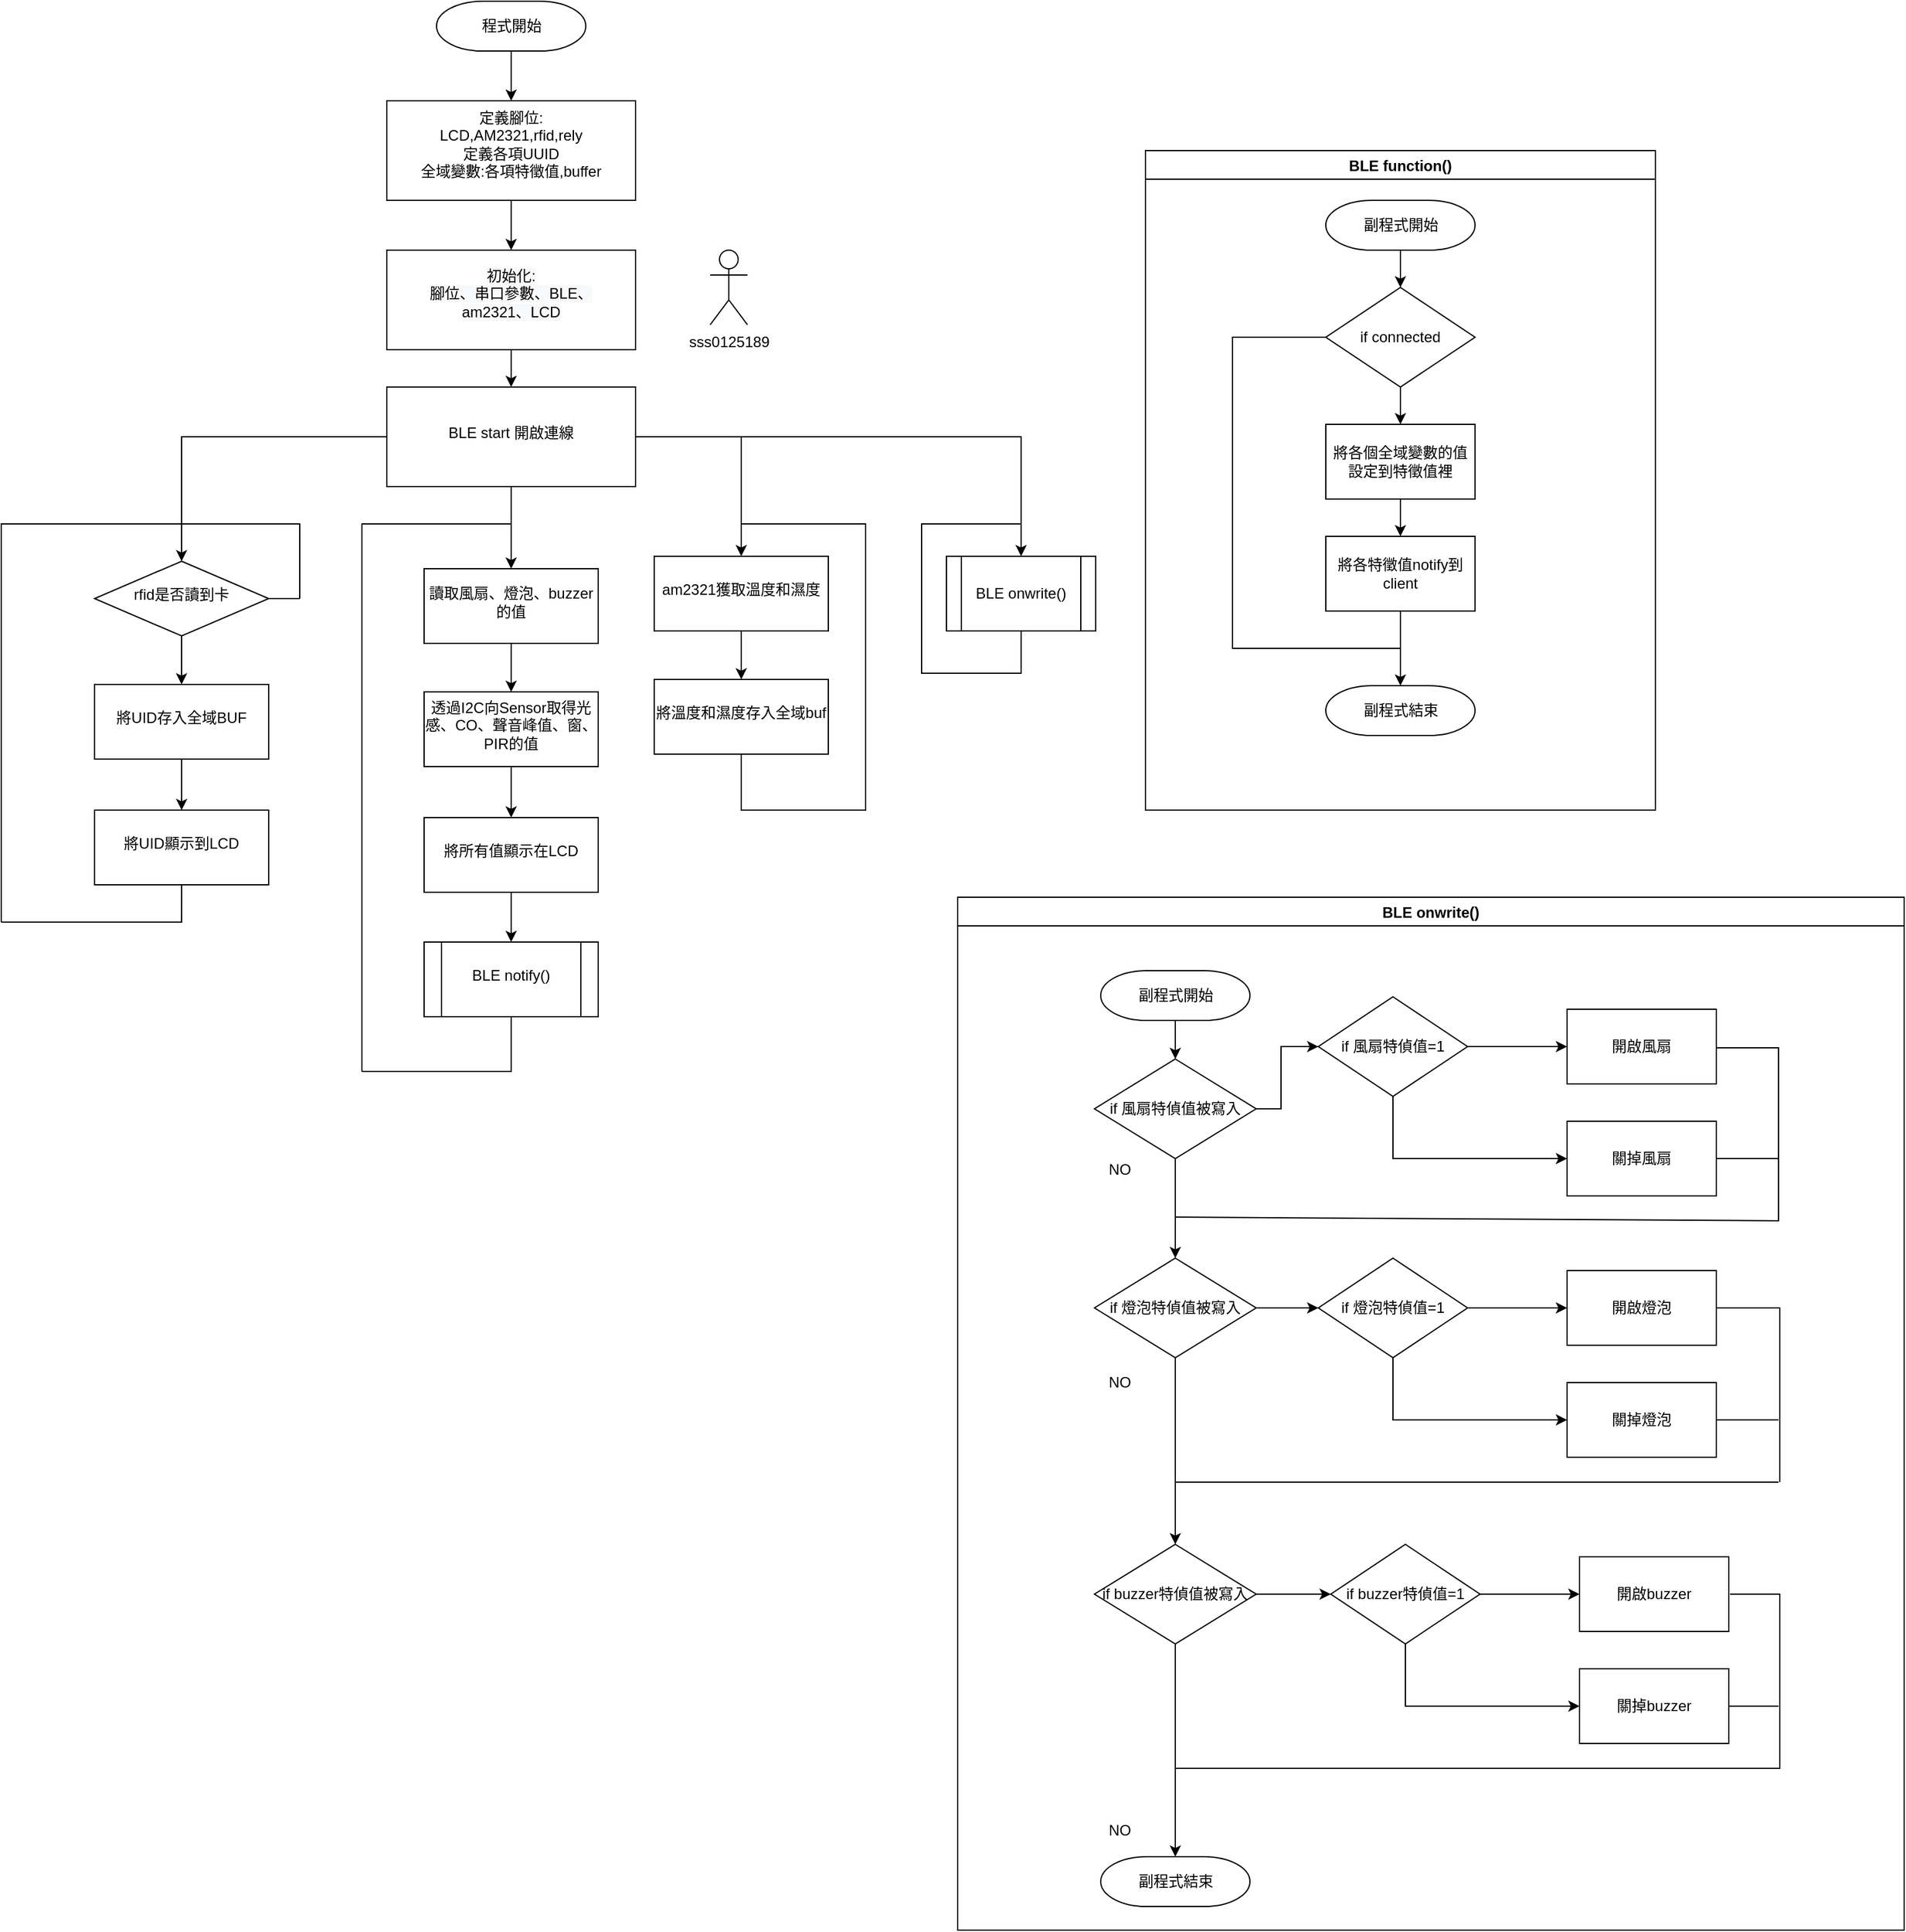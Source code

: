 <mxfile version="17.4.0" type="github">
  <diagram id="6a731a19-8d31-9384-78a2-239565b7b9f0" name="Page-1">
    <mxGraphModel dx="1123" dy="505" grid="1" gridSize="10" guides="1" tooltips="1" connect="1" arrows="1" fold="1" page="1" pageScale="1" pageWidth="1169" pageHeight="827" background="none" math="0" shadow="0">
      <root>
        <mxCell id="0" />
        <mxCell id="1" parent="0" />
        <mxCell id="1aZu8xEIpY2yHkB9_vt9-59" style="edgeStyle=orthogonalEdgeStyle;rounded=0;orthogonalLoop=1;jettySize=auto;html=1;entryX=0.5;entryY=0;entryDx=0;entryDy=0;fontSize=12;" edge="1" parent="1" source="1aZu8xEIpY2yHkB9_vt9-55" target="1aZu8xEIpY2yHkB9_vt9-56">
          <mxGeometry relative="1" as="geometry" />
        </mxCell>
        <mxCell id="1aZu8xEIpY2yHkB9_vt9-55" value="程式開始" style="shape=mxgraph.flowchart.terminator;strokeWidth=1;gradientDirection=north;fontStyle=0;html=1;fillColor=default;strokeColor=default;fontSize=12;" vertex="1" parent="1">
          <mxGeometry x="410" y="40" width="120" height="40" as="geometry" />
        </mxCell>
        <mxCell id="1aZu8xEIpY2yHkB9_vt9-113" value="" style="edgeStyle=orthogonalEdgeStyle;rounded=0;orthogonalLoop=1;jettySize=auto;html=1;fontSize=12;" edge="1" parent="1" source="1aZu8xEIpY2yHkB9_vt9-56" target="1aZu8xEIpY2yHkB9_vt9-112">
          <mxGeometry relative="1" as="geometry" />
        </mxCell>
        <mxCell id="1aZu8xEIpY2yHkB9_vt9-56" value="定義腳位:&lt;br style=&quot;font-size: 12px;&quot;&gt;LCD,AM2321,rfid,rely&lt;br style=&quot;font-size: 12px;&quot;&gt;定義各項UUID&lt;br style=&quot;font-size: 12px;&quot;&gt;全域變數:各項特徵值,buffer" style="rounded=0;whiteSpace=wrap;html=1;align=center;spacingTop=-11;fontSize=12;" vertex="1" parent="1">
          <mxGeometry x="370" y="120" width="200" height="80" as="geometry" />
        </mxCell>
        <mxCell id="1aZu8xEIpY2yHkB9_vt9-68" value="" style="edgeStyle=orthogonalEdgeStyle;rounded=0;orthogonalLoop=1;jettySize=auto;html=1;fontSize=12;" edge="1" parent="1" source="1aZu8xEIpY2yHkB9_vt9-58" target="1aZu8xEIpY2yHkB9_vt9-67">
          <mxGeometry relative="1" as="geometry">
            <Array as="points">
              <mxPoint x="205" y="390" />
            </Array>
          </mxGeometry>
        </mxCell>
        <mxCell id="1aZu8xEIpY2yHkB9_vt9-74" value="" style="edgeStyle=orthogonalEdgeStyle;rounded=0;orthogonalLoop=1;jettySize=auto;html=1;entryX=0.5;entryY=0;entryDx=0;entryDy=0;fontSize=12;" edge="1" parent="1" source="1aZu8xEIpY2yHkB9_vt9-58" target="1aZu8xEIpY2yHkB9_vt9-73">
          <mxGeometry relative="1" as="geometry" />
        </mxCell>
        <mxCell id="1aZu8xEIpY2yHkB9_vt9-93" value="" style="edgeStyle=orthogonalEdgeStyle;rounded=0;orthogonalLoop=1;jettySize=auto;html=1;fontSize=12;" edge="1" parent="1" source="1aZu8xEIpY2yHkB9_vt9-58" target="1aZu8xEIpY2yHkB9_vt9-92">
          <mxGeometry relative="1" as="geometry" />
        </mxCell>
        <mxCell id="1aZu8xEIpY2yHkB9_vt9-156" style="edgeStyle=orthogonalEdgeStyle;rounded=0;orthogonalLoop=1;jettySize=auto;html=1;exitX=1;exitY=0.5;exitDx=0;exitDy=0;fontSize=12;" edge="1" parent="1" source="1aZu8xEIpY2yHkB9_vt9-58" target="1aZu8xEIpY2yHkB9_vt9-157">
          <mxGeometry relative="1" as="geometry">
            <mxPoint x="870" y="680" as="targetPoint" />
          </mxGeometry>
        </mxCell>
        <mxCell id="1aZu8xEIpY2yHkB9_vt9-58" value="BLE start 開啟連線" style="rounded=0;whiteSpace=wrap;html=1;spacingTop=-7;fontSize=12;" vertex="1" parent="1">
          <mxGeometry x="370" y="350" width="200" height="80" as="geometry" />
        </mxCell>
        <mxCell id="1aZu8xEIpY2yHkB9_vt9-71" value="" style="edgeStyle=orthogonalEdgeStyle;rounded=0;orthogonalLoop=1;jettySize=auto;html=1;fontSize=12;" edge="1" parent="1" source="1aZu8xEIpY2yHkB9_vt9-67" target="1aZu8xEIpY2yHkB9_vt9-70">
          <mxGeometry relative="1" as="geometry" />
        </mxCell>
        <mxCell id="1aZu8xEIpY2yHkB9_vt9-67" value="rfid是否讀到卡" style="rhombus;whiteSpace=wrap;html=1;rounded=0;spacingTop=-7;fontSize=12;" vertex="1" parent="1">
          <mxGeometry x="135.04" y="490" width="140" height="60" as="geometry" />
        </mxCell>
        <mxCell id="1aZu8xEIpY2yHkB9_vt9-95" value="" style="edgeStyle=orthogonalEdgeStyle;rounded=0;orthogonalLoop=1;jettySize=auto;html=1;fontSize=12;" edge="1" parent="1" source="1aZu8xEIpY2yHkB9_vt9-70" target="1aZu8xEIpY2yHkB9_vt9-94">
          <mxGeometry relative="1" as="geometry" />
        </mxCell>
        <mxCell id="1aZu8xEIpY2yHkB9_vt9-70" value="將UID存入全域BUF" style="whiteSpace=wrap;html=1;rounded=0;spacingTop=-7;fontSize=12;" vertex="1" parent="1">
          <mxGeometry x="135.04" y="589" width="140" height="60" as="geometry" />
        </mxCell>
        <mxCell id="1aZu8xEIpY2yHkB9_vt9-82" value="" style="edgeStyle=orthogonalEdgeStyle;rounded=0;orthogonalLoop=1;jettySize=auto;html=1;fontSize=12;" edge="1" parent="1" source="1aZu8xEIpY2yHkB9_vt9-73" target="1aZu8xEIpY2yHkB9_vt9-81">
          <mxGeometry relative="1" as="geometry" />
        </mxCell>
        <mxCell id="1aZu8xEIpY2yHkB9_vt9-73" value="am2321獲取溫度和濕度" style="whiteSpace=wrap;html=1;rounded=0;spacingTop=-7;fontSize=12;" vertex="1" parent="1">
          <mxGeometry x="585" y="486" width="140" height="60" as="geometry" />
        </mxCell>
        <mxCell id="1aZu8xEIpY2yHkB9_vt9-81" value="將溫度和濕度存入全域buf" style="whiteSpace=wrap;html=1;rounded=0;spacingTop=-7;fontSize=12;" vertex="1" parent="1">
          <mxGeometry x="585" y="585" width="140" height="60" as="geometry" />
        </mxCell>
        <mxCell id="1aZu8xEIpY2yHkB9_vt9-100" value="" style="edgeStyle=orthogonalEdgeStyle;rounded=0;orthogonalLoop=1;jettySize=auto;html=1;fontSize=12;" edge="1" parent="1" source="1aZu8xEIpY2yHkB9_vt9-92" target="1aZu8xEIpY2yHkB9_vt9-99">
          <mxGeometry relative="1" as="geometry" />
        </mxCell>
        <mxCell id="1aZu8xEIpY2yHkB9_vt9-92" value="讀取風扇、燈泡、buzzer的值" style="whiteSpace=wrap;html=1;rounded=0;spacingTop=-7;fontSize=12;" vertex="1" parent="1">
          <mxGeometry x="400" y="496" width="140" height="60" as="geometry" />
        </mxCell>
        <mxCell id="1aZu8xEIpY2yHkB9_vt9-94" value="將UID顯示到LCD" style="whiteSpace=wrap;html=1;rounded=0;spacingTop=-7;fontSize=12;" vertex="1" parent="1">
          <mxGeometry x="135.04" y="690" width="140" height="60" as="geometry" />
        </mxCell>
        <mxCell id="1aZu8xEIpY2yHkB9_vt9-102" value="" style="edgeStyle=orthogonalEdgeStyle;rounded=0;orthogonalLoop=1;jettySize=auto;html=1;fontSize=12;" edge="1" parent="1" source="1aZu8xEIpY2yHkB9_vt9-99" target="1aZu8xEIpY2yHkB9_vt9-101">
          <mxGeometry relative="1" as="geometry" />
        </mxCell>
        <mxCell id="1aZu8xEIpY2yHkB9_vt9-99" value="透過I2C向Sensor取得&lt;span style=&quot;font-size: 12px&quot;&gt;光感、CO、聲音峰值、窗、PIR的值&lt;/span&gt;" style="whiteSpace=wrap;html=1;rounded=0;spacingTop=-7;fontSize=12;" vertex="1" parent="1">
          <mxGeometry x="400" y="595" width="140" height="60" as="geometry" />
        </mxCell>
        <mxCell id="1aZu8xEIpY2yHkB9_vt9-104" value="" style="edgeStyle=orthogonalEdgeStyle;rounded=0;orthogonalLoop=1;jettySize=auto;html=1;fontSize=12;" edge="1" parent="1" source="1aZu8xEIpY2yHkB9_vt9-101" target="1aZu8xEIpY2yHkB9_vt9-103">
          <mxGeometry relative="1" as="geometry" />
        </mxCell>
        <mxCell id="1aZu8xEIpY2yHkB9_vt9-101" value="將所有值顯示在LCD" style="whiteSpace=wrap;html=1;rounded=0;spacingTop=-7;fontSize=12;" vertex="1" parent="1">
          <mxGeometry x="400" y="696" width="140" height="60" as="geometry" />
        </mxCell>
        <mxCell id="1aZu8xEIpY2yHkB9_vt9-103" value="BLE notify()" style="shape=process;whiteSpace=wrap;html=1;backgroundOutline=1;rounded=0;spacingTop=-7;" vertex="1" parent="1">
          <mxGeometry x="400" y="796" width="140" height="60" as="geometry" />
        </mxCell>
        <mxCell id="1aZu8xEIpY2yHkB9_vt9-110" value="BLE function()" style="swimlane;fontSize=12;strokeColor=default;strokeWidth=1;fillColor=default;" vertex="1" parent="1">
          <mxGeometry x="980" y="160" width="410" height="530" as="geometry">
            <mxRectangle x="980" y="120" width="110" height="23" as="alternateBounds" />
          </mxGeometry>
        </mxCell>
        <mxCell id="1aZu8xEIpY2yHkB9_vt9-111" value="副程式開始" style="shape=mxgraph.flowchart.terminator;strokeWidth=1;gradientDirection=north;fontStyle=0;html=1;fillColor=default;strokeColor=default;fontSize=12;" vertex="1" parent="1aZu8xEIpY2yHkB9_vt9-110">
          <mxGeometry x="145" y="40" width="120" height="40" as="geometry" />
        </mxCell>
        <mxCell id="1aZu8xEIpY2yHkB9_vt9-192" value="將各個全域變數的值設定到特徵值裡" style="whiteSpace=wrap;html=1;strokeWidth=1;gradientDirection=north;fontStyle=0;" vertex="1" parent="1aZu8xEIpY2yHkB9_vt9-110">
          <mxGeometry x="145" y="220" width="120" height="60" as="geometry" />
        </mxCell>
        <mxCell id="1aZu8xEIpY2yHkB9_vt9-197" value="" style="edgeStyle=none;rounded=0;orthogonalLoop=1;jettySize=auto;html=1;fontSize=12;" edge="1" parent="1aZu8xEIpY2yHkB9_vt9-110" source="1aZu8xEIpY2yHkB9_vt9-193" target="1aZu8xEIpY2yHkB9_vt9-196">
          <mxGeometry relative="1" as="geometry" />
        </mxCell>
        <mxCell id="1aZu8xEIpY2yHkB9_vt9-193" value="將各特徵值notify到client" style="whiteSpace=wrap;html=1;strokeWidth=1;gradientDirection=north;fontStyle=0;" vertex="1" parent="1aZu8xEIpY2yHkB9_vt9-110">
          <mxGeometry x="145" y="310" width="120" height="60" as="geometry" />
        </mxCell>
        <mxCell id="1aZu8xEIpY2yHkB9_vt9-194" value="" style="edgeStyle=none;rounded=0;orthogonalLoop=1;jettySize=auto;html=1;fontSize=12;" edge="1" parent="1aZu8xEIpY2yHkB9_vt9-110" source="1aZu8xEIpY2yHkB9_vt9-192" target="1aZu8xEIpY2yHkB9_vt9-193">
          <mxGeometry relative="1" as="geometry" />
        </mxCell>
        <mxCell id="1aZu8xEIpY2yHkB9_vt9-190" value="if connected" style="rhombus;whiteSpace=wrap;html=1;strokeWidth=1;gradientDirection=north;fontStyle=0;" vertex="1" parent="1aZu8xEIpY2yHkB9_vt9-110">
          <mxGeometry x="145" y="110" width="120" height="80" as="geometry" />
        </mxCell>
        <mxCell id="1aZu8xEIpY2yHkB9_vt9-191" value="" style="edgeStyle=none;rounded=0;orthogonalLoop=1;jettySize=auto;html=1;fontSize=12;" edge="1" parent="1aZu8xEIpY2yHkB9_vt9-110" source="1aZu8xEIpY2yHkB9_vt9-111" target="1aZu8xEIpY2yHkB9_vt9-190">
          <mxGeometry relative="1" as="geometry" />
        </mxCell>
        <mxCell id="1aZu8xEIpY2yHkB9_vt9-195" value="" style="edgeStyle=none;rounded=0;orthogonalLoop=1;jettySize=auto;html=1;fontSize=12;entryX=0.5;entryY=0;entryDx=0;entryDy=0;" edge="1" parent="1aZu8xEIpY2yHkB9_vt9-110" source="1aZu8xEIpY2yHkB9_vt9-190" target="1aZu8xEIpY2yHkB9_vt9-192">
          <mxGeometry relative="1" as="geometry" />
        </mxCell>
        <mxCell id="1aZu8xEIpY2yHkB9_vt9-196" value="副程式結束" style="shape=mxgraph.flowchart.terminator;strokeWidth=1;gradientDirection=north;fontStyle=0;html=1;fillColor=default;strokeColor=default;fontSize=12;" vertex="1" parent="1aZu8xEIpY2yHkB9_vt9-110">
          <mxGeometry x="145" y="430" width="120" height="40" as="geometry" />
        </mxCell>
        <mxCell id="1aZu8xEIpY2yHkB9_vt9-199" value="" style="endArrow=none;html=1;rounded=0;fontSize=12;" edge="1" parent="1aZu8xEIpY2yHkB9_vt9-110">
          <mxGeometry width="50" height="50" relative="1" as="geometry">
            <mxPoint x="205" y="400" as="sourcePoint" />
            <mxPoint x="145" y="150" as="targetPoint" />
            <Array as="points">
              <mxPoint x="70" y="400" />
              <mxPoint x="70" y="150" />
            </Array>
          </mxGeometry>
        </mxCell>
        <mxCell id="1aZu8xEIpY2yHkB9_vt9-114" value="" style="edgeStyle=orthogonalEdgeStyle;rounded=0;orthogonalLoop=1;jettySize=auto;html=1;fontSize=12;" edge="1" parent="1" source="1aZu8xEIpY2yHkB9_vt9-112" target="1aZu8xEIpY2yHkB9_vt9-58">
          <mxGeometry relative="1" as="geometry" />
        </mxCell>
        <mxCell id="1aZu8xEIpY2yHkB9_vt9-112" value="&#xa;&#xa;&lt;span style=&quot;color: rgb(0, 0, 0); font-family: helvetica; font-size: 12px; font-style: normal; font-weight: 400; letter-spacing: normal; text-align: center; text-indent: 0px; text-transform: none; word-spacing: 0px; background-color: rgb(248, 249, 250); display: inline; float: none;&quot;&gt;初始化:&lt;/span&gt;&lt;br style=&quot;color: rgb(0, 0, 0); font-family: helvetica; font-size: 12px; font-style: normal; font-weight: 400; letter-spacing: normal; text-align: center; text-indent: 0px; text-transform: none; word-spacing: 0px; background-color: rgb(248, 249, 250);&quot;&gt;&lt;span style=&quot;color: rgb(0, 0, 0); font-family: helvetica; font-size: 12px; font-style: normal; font-weight: 400; letter-spacing: normal; text-align: center; text-indent: 0px; text-transform: none; word-spacing: 0px; background-color: rgb(248, 249, 250); display: inline; float: none;&quot;&gt;腳位、串口參數、BLE、&lt;/span&gt;&lt;br style=&quot;color: rgb(0, 0, 0); font-family: helvetica; font-size: 12px; font-style: normal; font-weight: 400; letter-spacing: normal; text-align: center; text-indent: 0px; text-transform: none; word-spacing: 0px; background-color: rgb(248, 249, 250);&quot;&gt;&lt;span style=&quot;color: rgb(0, 0, 0); font-family: helvetica; font-size: 12px; font-style: normal; font-weight: 400; letter-spacing: normal; text-align: center; text-indent: 0px; text-transform: none; word-spacing: 0px; background-color: rgb(248, 249, 250); display: inline; float: none;&quot;&gt;am2321、LCD&lt;/span&gt;&#xa;&#xa;" style="rounded=0;whiteSpace=wrap;html=1;align=center;spacingTop=-11;fontSize=12;" vertex="1" parent="1">
          <mxGeometry x="370" y="240" width="200" height="80" as="geometry" />
        </mxCell>
        <mxCell id="1aZu8xEIpY2yHkB9_vt9-157" value="BLE onwrite()" style="shape=process;whiteSpace=wrap;html=1;backgroundOutline=1;fontSize=12;" vertex="1" parent="1">
          <mxGeometry x="820" y="486" width="120" height="60" as="geometry" />
        </mxCell>
        <mxCell id="1aZu8xEIpY2yHkB9_vt9-159" value="" style="endArrow=none;html=1;rounded=0;fontSize=12;entryX=0.5;entryY=1;entryDx=0;entryDy=0;" edge="1" parent="1" target="1aZu8xEIpY2yHkB9_vt9-94">
          <mxGeometry width="50" height="50" relative="1" as="geometry">
            <mxPoint x="60" y="780" as="sourcePoint" />
            <mxPoint x="200" y="770" as="targetPoint" />
            <Array as="points">
              <mxPoint x="205" y="780" />
            </Array>
          </mxGeometry>
        </mxCell>
        <mxCell id="1aZu8xEIpY2yHkB9_vt9-160" value="" style="endArrow=none;html=1;rounded=0;fontSize=12;" edge="1" parent="1">
          <mxGeometry width="50" height="50" relative="1" as="geometry">
            <mxPoint x="60" y="780" as="sourcePoint" />
            <mxPoint x="205" y="460" as="targetPoint" />
            <Array as="points">
              <mxPoint x="60" y="460" />
            </Array>
          </mxGeometry>
        </mxCell>
        <mxCell id="1aZu8xEIpY2yHkB9_vt9-165" value="" style="endArrow=none;html=1;rounded=0;fontSize=12;" edge="1" parent="1">
          <mxGeometry width="50" height="50" relative="1" as="geometry">
            <mxPoint x="205" y="460" as="sourcePoint" />
            <mxPoint x="300" y="520" as="targetPoint" />
            <Array as="points">
              <mxPoint x="300" y="460" />
            </Array>
          </mxGeometry>
        </mxCell>
        <mxCell id="1aZu8xEIpY2yHkB9_vt9-166" value="" style="endArrow=none;html=1;rounded=0;fontSize=12;exitX=1;exitY=0.5;exitDx=0;exitDy=0;" edge="1" parent="1" source="1aZu8xEIpY2yHkB9_vt9-67">
          <mxGeometry width="50" height="50" relative="1" as="geometry">
            <mxPoint x="150" y="510" as="sourcePoint" />
            <mxPoint x="300" y="520" as="targetPoint" />
          </mxGeometry>
        </mxCell>
        <mxCell id="1aZu8xEIpY2yHkB9_vt9-171" value="sss0125189" style="shape=umlActor;verticalLabelPosition=bottom;verticalAlign=top;html=1;outlineConnect=0;fontSize=12;" vertex="1" parent="1">
          <mxGeometry x="630" y="240" width="30" height="60" as="geometry" />
        </mxCell>
        <mxCell id="1aZu8xEIpY2yHkB9_vt9-174" value="" style="endArrow=none;html=1;rounded=0;fontSize=12;entryX=0.5;entryY=1;entryDx=0;entryDy=0;" edge="1" parent="1" target="1aZu8xEIpY2yHkB9_vt9-103">
          <mxGeometry width="50" height="50" relative="1" as="geometry">
            <mxPoint x="350" y="900" as="sourcePoint" />
            <mxPoint x="480" y="856" as="targetPoint" />
            <Array as="points">
              <mxPoint x="470" y="900" />
            </Array>
          </mxGeometry>
        </mxCell>
        <mxCell id="1aZu8xEIpY2yHkB9_vt9-175" value="" style="endArrow=none;html=1;rounded=0;fontSize=12;" edge="1" parent="1">
          <mxGeometry width="50" height="50" relative="1" as="geometry">
            <mxPoint x="350" y="900" as="sourcePoint" />
            <mxPoint x="470" y="460" as="targetPoint" />
            <Array as="points">
              <mxPoint x="350" y="460" />
            </Array>
          </mxGeometry>
        </mxCell>
        <mxCell id="1aZu8xEIpY2yHkB9_vt9-176" value="" style="endArrow=none;html=1;rounded=0;fontSize=12;entryX=0.5;entryY=1;entryDx=0;entryDy=0;" edge="1" parent="1" target="1aZu8xEIpY2yHkB9_vt9-81">
          <mxGeometry width="50" height="50" relative="1" as="geometry">
            <mxPoint x="655" y="460" as="sourcePoint" />
            <mxPoint x="755" y="690" as="targetPoint" />
            <Array as="points">
              <mxPoint x="705" y="460" />
              <mxPoint x="755" y="460" />
              <mxPoint x="755" y="690" />
              <mxPoint x="655" y="690" />
            </Array>
          </mxGeometry>
        </mxCell>
        <mxCell id="1aZu8xEIpY2yHkB9_vt9-178" value="" style="endArrow=none;html=1;rounded=0;fontSize=12;exitX=0.5;exitY=1;exitDx=0;exitDy=0;" edge="1" parent="1" source="1aZu8xEIpY2yHkB9_vt9-157">
          <mxGeometry width="50" height="50" relative="1" as="geometry">
            <mxPoint x="800" y="560" as="sourcePoint" />
            <mxPoint x="880" y="460" as="targetPoint" />
            <Array as="points">
              <mxPoint x="880" y="580" />
              <mxPoint x="800" y="580" />
              <mxPoint x="800" y="460" />
            </Array>
          </mxGeometry>
        </mxCell>
        <mxCell id="1aZu8xEIpY2yHkB9_vt9-187" value="BLE onwrite()" style="swimlane;fontSize=12;" vertex="1" parent="1">
          <mxGeometry x="829" y="760" width="761" height="830" as="geometry" />
        </mxCell>
        <mxCell id="1aZu8xEIpY2yHkB9_vt9-201" value="副程式開始" style="shape=mxgraph.flowchart.terminator;strokeWidth=1;gradientDirection=north;fontStyle=0;html=1;fillColor=default;strokeColor=default;fontSize=12;" vertex="1" parent="1aZu8xEIpY2yHkB9_vt9-187">
          <mxGeometry x="115" y="59" width="120" height="40" as="geometry" />
        </mxCell>
        <mxCell id="1aZu8xEIpY2yHkB9_vt9-227" value="" style="edgeStyle=none;rounded=0;orthogonalLoop=1;jettySize=auto;html=1;fontSize=12;" edge="1" parent="1aZu8xEIpY2yHkB9_vt9-187" source="1aZu8xEIpY2yHkB9_vt9-206" target="1aZu8xEIpY2yHkB9_vt9-226">
          <mxGeometry relative="1" as="geometry" />
        </mxCell>
        <mxCell id="1aZu8xEIpY2yHkB9_vt9-229" value="" style="edgeStyle=none;rounded=0;orthogonalLoop=1;jettySize=auto;html=1;fontSize=12;exitX=0.5;exitY=1;exitDx=0;exitDy=0;entryX=0;entryY=0.5;entryDx=0;entryDy=0;" edge="1" parent="1aZu8xEIpY2yHkB9_vt9-187" source="1aZu8xEIpY2yHkB9_vt9-206" target="1aZu8xEIpY2yHkB9_vt9-228">
          <mxGeometry relative="1" as="geometry">
            <Array as="points">
              <mxPoint x="350" y="210" />
            </Array>
          </mxGeometry>
        </mxCell>
        <mxCell id="1aZu8xEIpY2yHkB9_vt9-206" value="if 風扇特偵值=1" style="rhombus;whiteSpace=wrap;html=1;strokeWidth=1;gradientDirection=north;fontStyle=0;" vertex="1" parent="1aZu8xEIpY2yHkB9_vt9-187">
          <mxGeometry x="290" y="80" width="120" height="80" as="geometry" />
        </mxCell>
        <mxCell id="1aZu8xEIpY2yHkB9_vt9-216" value="" style="edgeStyle=none;rounded=0;orthogonalLoop=1;jettySize=auto;html=1;fontSize=12;" edge="1" parent="1aZu8xEIpY2yHkB9_vt9-187" source="1aZu8xEIpY2yHkB9_vt9-213" target="1aZu8xEIpY2yHkB9_vt9-215">
          <mxGeometry relative="1" as="geometry" />
        </mxCell>
        <mxCell id="1aZu8xEIpY2yHkB9_vt9-225" style="edgeStyle=none;rounded=0;orthogonalLoop=1;jettySize=auto;html=1;exitX=1;exitY=0.5;exitDx=0;exitDy=0;entryX=0;entryY=0.5;entryDx=0;entryDy=0;fontSize=12;" edge="1" parent="1aZu8xEIpY2yHkB9_vt9-187" source="1aZu8xEIpY2yHkB9_vt9-213" target="1aZu8xEIpY2yHkB9_vt9-206">
          <mxGeometry relative="1" as="geometry">
            <Array as="points">
              <mxPoint x="260" y="170" />
              <mxPoint x="260" y="120" />
            </Array>
          </mxGeometry>
        </mxCell>
        <mxCell id="1aZu8xEIpY2yHkB9_vt9-213" value="&lt;span&gt;if 風扇特偵值被寫入&lt;/span&gt;" style="rhombus;whiteSpace=wrap;html=1;strokeWidth=1;gradientDirection=north;fontStyle=0;" vertex="1" parent="1aZu8xEIpY2yHkB9_vt9-187">
          <mxGeometry x="110" y="130" width="130" height="80" as="geometry" />
        </mxCell>
        <mxCell id="1aZu8xEIpY2yHkB9_vt9-214" value="" style="edgeStyle=none;rounded=0;orthogonalLoop=1;jettySize=auto;html=1;fontSize=12;" edge="1" parent="1aZu8xEIpY2yHkB9_vt9-187" source="1aZu8xEIpY2yHkB9_vt9-201" target="1aZu8xEIpY2yHkB9_vt9-213">
          <mxGeometry relative="1" as="geometry" />
        </mxCell>
        <mxCell id="1aZu8xEIpY2yHkB9_vt9-239" style="edgeStyle=none;rounded=0;orthogonalLoop=1;jettySize=auto;html=1;entryX=0;entryY=0.5;entryDx=0;entryDy=0;fontSize=12;" edge="1" parent="1aZu8xEIpY2yHkB9_vt9-187" source="1aZu8xEIpY2yHkB9_vt9-215" target="1aZu8xEIpY2yHkB9_vt9-235">
          <mxGeometry relative="1" as="geometry" />
        </mxCell>
        <mxCell id="1aZu8xEIpY2yHkB9_vt9-215" value="&lt;span&gt;if 燈泡特偵值被寫入&lt;/span&gt;" style="rhombus;whiteSpace=wrap;html=1;strokeWidth=1;gradientDirection=north;fontStyle=0;" vertex="1" parent="1aZu8xEIpY2yHkB9_vt9-187">
          <mxGeometry x="110" y="290" width="130" height="80" as="geometry" />
        </mxCell>
        <mxCell id="1aZu8xEIpY2yHkB9_vt9-224" value="" style="edgeStyle=none;rounded=0;orthogonalLoop=1;jettySize=auto;html=1;fontSize=12;" edge="1" parent="1aZu8xEIpY2yHkB9_vt9-187" source="1aZu8xEIpY2yHkB9_vt9-217" target="1aZu8xEIpY2yHkB9_vt9-223">
          <mxGeometry relative="1" as="geometry" />
        </mxCell>
        <mxCell id="1aZu8xEIpY2yHkB9_vt9-251" style="edgeStyle=none;rounded=0;orthogonalLoop=1;jettySize=auto;html=1;entryX=0;entryY=0.5;entryDx=0;entryDy=0;fontSize=12;" edge="1" parent="1aZu8xEIpY2yHkB9_vt9-187" source="1aZu8xEIpY2yHkB9_vt9-217" target="1aZu8xEIpY2yHkB9_vt9-246">
          <mxGeometry relative="1" as="geometry" />
        </mxCell>
        <mxCell id="1aZu8xEIpY2yHkB9_vt9-217" value="&lt;span&gt;if buzzer特偵值被寫入&lt;/span&gt;" style="rhombus;whiteSpace=wrap;html=1;strokeWidth=1;gradientDirection=north;fontStyle=0;" vertex="1" parent="1aZu8xEIpY2yHkB9_vt9-187">
          <mxGeometry x="110" y="520" width="130" height="80" as="geometry" />
        </mxCell>
        <mxCell id="1aZu8xEIpY2yHkB9_vt9-218" value="" style="edgeStyle=none;rounded=0;orthogonalLoop=1;jettySize=auto;html=1;fontSize=12;" edge="1" parent="1aZu8xEIpY2yHkB9_vt9-187" source="1aZu8xEIpY2yHkB9_vt9-215" target="1aZu8xEIpY2yHkB9_vt9-217">
          <mxGeometry relative="1" as="geometry" />
        </mxCell>
        <mxCell id="1aZu8xEIpY2yHkB9_vt9-219" value="NO" style="text;html=1;align=center;verticalAlign=middle;resizable=0;points=[];autosize=1;strokeColor=none;fillColor=none;fontSize=12;" vertex="1" parent="1aZu8xEIpY2yHkB9_vt9-187">
          <mxGeometry x="115" y="209" width="30" height="20" as="geometry" />
        </mxCell>
        <mxCell id="1aZu8xEIpY2yHkB9_vt9-222" value="NO" style="text;html=1;align=center;verticalAlign=middle;resizable=0;points=[];autosize=1;strokeColor=none;fillColor=none;fontSize=12;" vertex="1" parent="1aZu8xEIpY2yHkB9_vt9-187">
          <mxGeometry x="115" y="380" width="30" height="20" as="geometry" />
        </mxCell>
        <mxCell id="1aZu8xEIpY2yHkB9_vt9-221" value="NO" style="text;html=1;align=center;verticalAlign=middle;resizable=0;points=[];autosize=1;strokeColor=none;fillColor=none;fontSize=12;" vertex="1" parent="1aZu8xEIpY2yHkB9_vt9-187">
          <mxGeometry x="115" y="740" width="30" height="20" as="geometry" />
        </mxCell>
        <mxCell id="1aZu8xEIpY2yHkB9_vt9-223" value="副程式結束" style="shape=mxgraph.flowchart.terminator;strokeWidth=1;gradientDirection=north;fontStyle=0;html=1;fillColor=default;strokeColor=default;fontSize=12;" vertex="1" parent="1aZu8xEIpY2yHkB9_vt9-187">
          <mxGeometry x="115" y="771" width="120" height="40" as="geometry" />
        </mxCell>
        <mxCell id="1aZu8xEIpY2yHkB9_vt9-226" value="開啟風扇" style="whiteSpace=wrap;html=1;strokeWidth=1;gradientDirection=north;fontStyle=0;" vertex="1" parent="1aZu8xEIpY2yHkB9_vt9-187">
          <mxGeometry x="490" y="90" width="120" height="60" as="geometry" />
        </mxCell>
        <mxCell id="1aZu8xEIpY2yHkB9_vt9-228" value="關掉風扇" style="whiteSpace=wrap;html=1;strokeWidth=1;gradientDirection=north;fontStyle=0;" vertex="1" parent="1aZu8xEIpY2yHkB9_vt9-187">
          <mxGeometry x="490" y="180" width="120" height="60" as="geometry" />
        </mxCell>
        <mxCell id="1aZu8xEIpY2yHkB9_vt9-231" value="" style="endArrow=none;html=1;rounded=0;fontSize=12;entryX=1;entryY=0.5;entryDx=0;entryDy=0;" edge="1" parent="1aZu8xEIpY2yHkB9_vt9-187">
          <mxGeometry width="50" height="50" relative="1" as="geometry">
            <mxPoint x="175" y="257" as="sourcePoint" />
            <mxPoint x="610" y="121" as="targetPoint" />
            <Array as="points">
              <mxPoint x="660" y="260" />
              <mxPoint x="660" y="121" />
            </Array>
          </mxGeometry>
        </mxCell>
        <mxCell id="1aZu8xEIpY2yHkB9_vt9-232" value="" style="endArrow=none;html=1;rounded=0;fontSize=12;exitX=1;exitY=0.5;exitDx=0;exitDy=0;" edge="1" parent="1aZu8xEIpY2yHkB9_vt9-187" source="1aZu8xEIpY2yHkB9_vt9-228">
          <mxGeometry width="50" height="50" relative="1" as="geometry">
            <mxPoint x="620" y="200" as="sourcePoint" />
            <mxPoint x="660" y="210" as="targetPoint" />
          </mxGeometry>
        </mxCell>
        <mxCell id="1aZu8xEIpY2yHkB9_vt9-235" value="if 燈泡特偵值=1" style="rhombus;whiteSpace=wrap;html=1;strokeWidth=1;gradientDirection=north;fontStyle=0;" vertex="1" parent="1aZu8xEIpY2yHkB9_vt9-187">
          <mxGeometry x="290" y="290" width="120" height="80" as="geometry" />
        </mxCell>
        <mxCell id="1aZu8xEIpY2yHkB9_vt9-236" value="開啟燈泡" style="whiteSpace=wrap;html=1;strokeWidth=1;gradientDirection=north;fontStyle=0;" vertex="1" parent="1aZu8xEIpY2yHkB9_vt9-187">
          <mxGeometry x="490" y="300" width="120" height="60" as="geometry" />
        </mxCell>
        <mxCell id="1aZu8xEIpY2yHkB9_vt9-233" value="" style="edgeStyle=none;rounded=0;orthogonalLoop=1;jettySize=auto;html=1;fontSize=12;" edge="1" parent="1aZu8xEIpY2yHkB9_vt9-187" source="1aZu8xEIpY2yHkB9_vt9-235" target="1aZu8xEIpY2yHkB9_vt9-236">
          <mxGeometry relative="1" as="geometry" />
        </mxCell>
        <mxCell id="1aZu8xEIpY2yHkB9_vt9-237" value="關掉燈泡" style="whiteSpace=wrap;html=1;strokeWidth=1;gradientDirection=north;fontStyle=0;" vertex="1" parent="1aZu8xEIpY2yHkB9_vt9-187">
          <mxGeometry x="490" y="390" width="120" height="60" as="geometry" />
        </mxCell>
        <mxCell id="1aZu8xEIpY2yHkB9_vt9-234" value="" style="edgeStyle=none;rounded=0;orthogonalLoop=1;jettySize=auto;html=1;fontSize=12;exitX=0.5;exitY=1;exitDx=0;exitDy=0;entryX=0;entryY=0.5;entryDx=0;entryDy=0;" edge="1" parent="1aZu8xEIpY2yHkB9_vt9-187" source="1aZu8xEIpY2yHkB9_vt9-235" target="1aZu8xEIpY2yHkB9_vt9-237">
          <mxGeometry relative="1" as="geometry">
            <Array as="points">
              <mxPoint x="350" y="420" />
            </Array>
          </mxGeometry>
        </mxCell>
        <mxCell id="1aZu8xEIpY2yHkB9_vt9-238" value="" style="endArrow=none;html=1;rounded=0;fontSize=12;exitX=1;exitY=0.5;exitDx=0;exitDy=0;" edge="1" parent="1aZu8xEIpY2yHkB9_vt9-187" source="1aZu8xEIpY2yHkB9_vt9-237">
          <mxGeometry width="50" height="50" relative="1" as="geometry">
            <mxPoint x="-240" y="-310" as="sourcePoint" />
            <mxPoint x="660" y="420" as="targetPoint" />
          </mxGeometry>
        </mxCell>
        <mxCell id="1aZu8xEIpY2yHkB9_vt9-244" value="" style="endArrow=none;html=1;rounded=0;fontSize=12;" edge="1" parent="1aZu8xEIpY2yHkB9_vt9-187">
          <mxGeometry width="50" height="50" relative="1" as="geometry">
            <mxPoint x="175" y="470" as="sourcePoint" />
            <mxPoint x="660" y="470" as="targetPoint" />
          </mxGeometry>
        </mxCell>
        <mxCell id="1aZu8xEIpY2yHkB9_vt9-246" value="if buzzer特偵值=1" style="rhombus;whiteSpace=wrap;html=1;strokeWidth=1;gradientDirection=north;fontStyle=0;" vertex="1" parent="1aZu8xEIpY2yHkB9_vt9-187">
          <mxGeometry x="300" y="520" width="120" height="80" as="geometry" />
        </mxCell>
        <mxCell id="1aZu8xEIpY2yHkB9_vt9-247" value="開啟buzzer" style="whiteSpace=wrap;html=1;strokeWidth=1;gradientDirection=north;fontStyle=0;" vertex="1" parent="1aZu8xEIpY2yHkB9_vt9-187">
          <mxGeometry x="500" y="530" width="120" height="60" as="geometry" />
        </mxCell>
        <mxCell id="1aZu8xEIpY2yHkB9_vt9-248" value="" style="edgeStyle=none;rounded=0;orthogonalLoop=1;jettySize=auto;html=1;fontSize=12;" edge="1" parent="1aZu8xEIpY2yHkB9_vt9-187" source="1aZu8xEIpY2yHkB9_vt9-246" target="1aZu8xEIpY2yHkB9_vt9-247">
          <mxGeometry relative="1" as="geometry" />
        </mxCell>
        <mxCell id="1aZu8xEIpY2yHkB9_vt9-249" value="關掉buzzer" style="whiteSpace=wrap;html=1;strokeWidth=1;gradientDirection=north;fontStyle=0;" vertex="1" parent="1aZu8xEIpY2yHkB9_vt9-187">
          <mxGeometry x="500" y="620" width="120" height="60" as="geometry" />
        </mxCell>
        <mxCell id="1aZu8xEIpY2yHkB9_vt9-250" value="" style="edgeStyle=none;rounded=0;orthogonalLoop=1;jettySize=auto;html=1;fontSize=12;exitX=0.5;exitY=1;exitDx=0;exitDy=0;entryX=0;entryY=0.5;entryDx=0;entryDy=0;" edge="1" parent="1aZu8xEIpY2yHkB9_vt9-187" source="1aZu8xEIpY2yHkB9_vt9-246" target="1aZu8xEIpY2yHkB9_vt9-249">
          <mxGeometry relative="1" as="geometry">
            <Array as="points">
              <mxPoint x="360" y="650" />
            </Array>
          </mxGeometry>
        </mxCell>
        <mxCell id="1aZu8xEIpY2yHkB9_vt9-253" value="" style="endArrow=none;html=1;rounded=0;fontSize=12;exitX=1;exitY=0.5;exitDx=0;exitDy=0;" edge="1" parent="1aZu8xEIpY2yHkB9_vt9-187" source="1aZu8xEIpY2yHkB9_vt9-249">
          <mxGeometry width="50" height="50" relative="1" as="geometry">
            <mxPoint x="590" y="730" as="sourcePoint" />
            <mxPoint x="660" y="650" as="targetPoint" />
          </mxGeometry>
        </mxCell>
        <mxCell id="1aZu8xEIpY2yHkB9_vt9-241" value="" style="endArrow=none;html=1;rounded=0;fontSize=12;exitX=1;exitY=0.5;exitDx=0;exitDy=0;" edge="1" parent="1" source="1aZu8xEIpY2yHkB9_vt9-236">
          <mxGeometry width="50" height="50" relative="1" as="geometry">
            <mxPoint x="1330" y="1050" as="sourcePoint" />
            <mxPoint x="1490" y="1230" as="targetPoint" />
            <Array as="points">
              <mxPoint x="1490" y="1090" />
              <mxPoint x="1490" y="1140" />
            </Array>
          </mxGeometry>
        </mxCell>
        <mxCell id="1aZu8xEIpY2yHkB9_vt9-245" value="" style="endArrow=none;html=1;rounded=0;fontSize=12;" edge="1" parent="1">
          <mxGeometry width="50" height="50" relative="1" as="geometry">
            <mxPoint x="1010" y="1230" as="sourcePoint" />
            <mxPoint x="1010" y="1230" as="targetPoint" />
            <Array as="points">
              <mxPoint x="1010" y="1230" />
            </Array>
          </mxGeometry>
        </mxCell>
        <mxCell id="1aZu8xEIpY2yHkB9_vt9-254" value="" style="endArrow=none;html=1;rounded=0;fontSize=12;entryX=1;entryY=0.5;entryDx=0;entryDy=0;" edge="1" parent="1">
          <mxGeometry width="50" height="50" relative="1" as="geometry">
            <mxPoint x="1490" y="1410" as="sourcePoint" />
            <mxPoint x="1450" y="1320" as="targetPoint" />
            <Array as="points">
              <mxPoint x="1490" y="1320" />
            </Array>
          </mxGeometry>
        </mxCell>
        <mxCell id="1aZu8xEIpY2yHkB9_vt9-255" value="" style="endArrow=none;html=1;rounded=0;fontSize=12;" edge="1" parent="1">
          <mxGeometry width="50" height="50" relative="1" as="geometry">
            <mxPoint x="1004" y="1460" as="sourcePoint" />
            <mxPoint x="1490" y="1410" as="targetPoint" />
            <Array as="points">
              <mxPoint x="1490" y="1460" />
            </Array>
          </mxGeometry>
        </mxCell>
      </root>
    </mxGraphModel>
  </diagram>
</mxfile>
